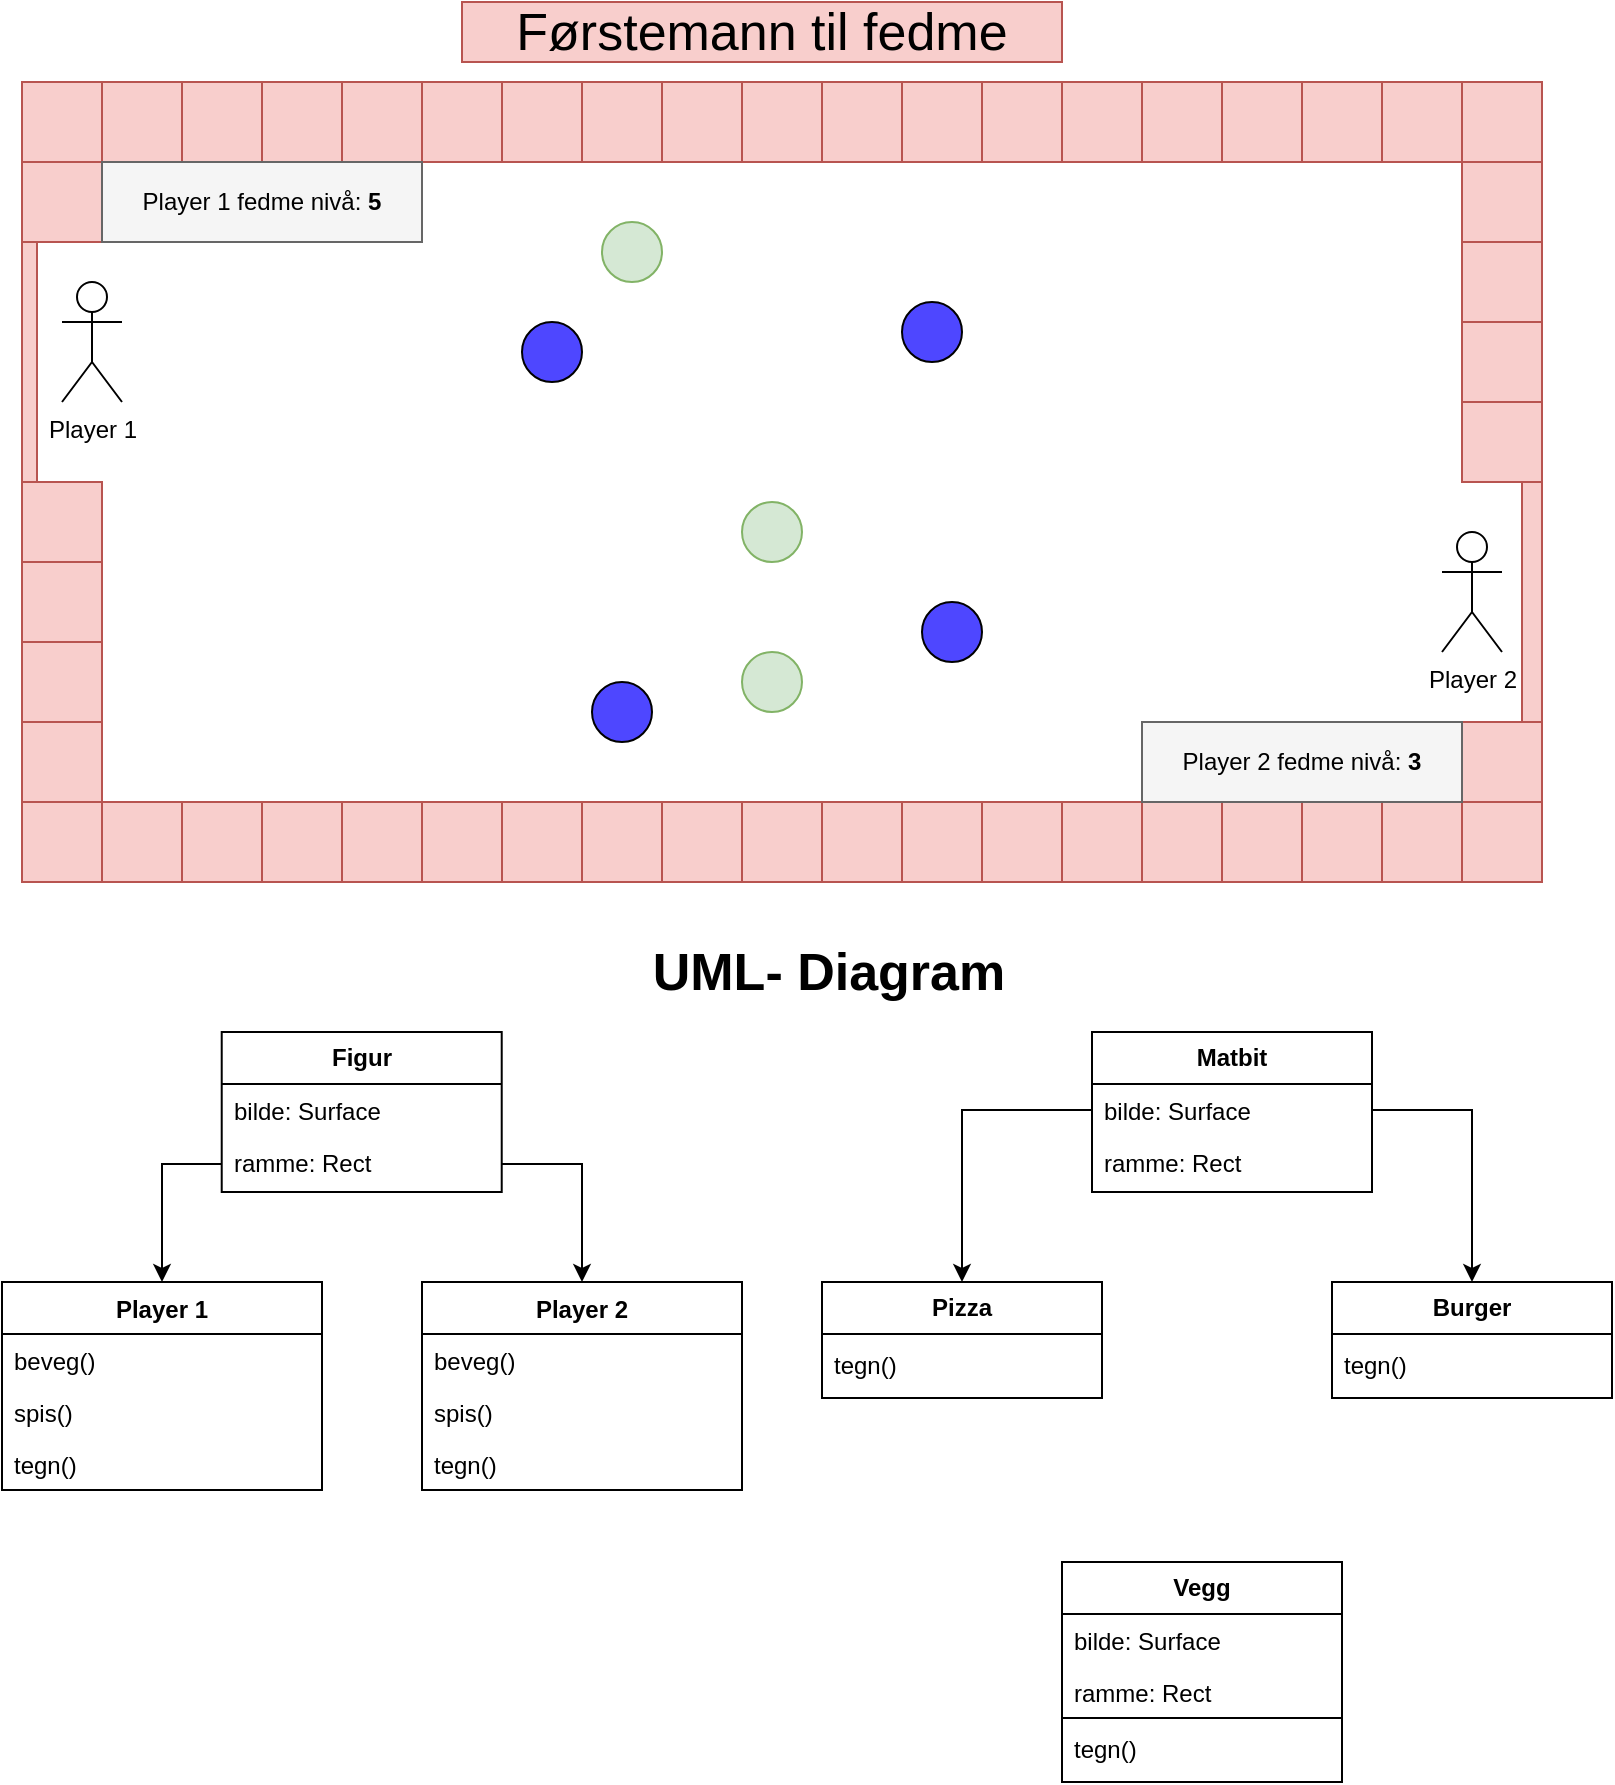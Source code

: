 <mxfile version="22.0.3" type="device">
  <diagram name="Page-1" id="4GWO7RAwrj4VxKoKCA33">
    <mxGraphModel dx="323" dy="205" grid="1" gridSize="10" guides="1" tooltips="1" connect="1" arrows="1" fold="1" page="1" pageScale="1" pageWidth="827" pageHeight="1169" math="0" shadow="0">
      <root>
        <mxCell id="0" />
        <mxCell id="1" parent="0" />
        <mxCell id="hr47-ki-wtxnJZsbOvUU-2" value="" style="rounded=0;whiteSpace=wrap;html=1;" vertex="1" parent="1">
          <mxGeometry x="30" y="110" width="760" height="400" as="geometry" />
        </mxCell>
        <mxCell id="hr47-ki-wtxnJZsbOvUU-7" value="Player 1" style="shape=umlActor;verticalLabelPosition=bottom;verticalAlign=top;html=1;outlineConnect=0;" vertex="1" parent="1">
          <mxGeometry x="50" y="210" width="30" height="60" as="geometry" />
        </mxCell>
        <mxCell id="hr47-ki-wtxnJZsbOvUU-9" value="" style="ellipse;whiteSpace=wrap;html=1;aspect=fixed;fillColor=#4E47FF;" vertex="1" parent="1">
          <mxGeometry x="480" y="370" width="30" height="30" as="geometry" />
        </mxCell>
        <mxCell id="hr47-ki-wtxnJZsbOvUU-11" value="" style="ellipse;whiteSpace=wrap;html=1;aspect=fixed;fillColor=#4E47FF;" vertex="1" parent="1">
          <mxGeometry x="470" y="220" width="30" height="30" as="geometry" />
        </mxCell>
        <mxCell id="hr47-ki-wtxnJZsbOvUU-12" value="" style="ellipse;whiteSpace=wrap;html=1;aspect=fixed;fillColor=#4E47FF;" vertex="1" parent="1">
          <mxGeometry x="315" y="410" width="30" height="30" as="geometry" />
        </mxCell>
        <mxCell id="hr47-ki-wtxnJZsbOvUU-16" value="" style="ellipse;whiteSpace=wrap;html=1;aspect=fixed;fillColor=#4E47FF;" vertex="1" parent="1">
          <mxGeometry x="280" y="230" width="30" height="30" as="geometry" />
        </mxCell>
        <mxCell id="hr47-ki-wtxnJZsbOvUU-19" value="Player 2" style="shape=umlActor;verticalLabelPosition=bottom;verticalAlign=top;html=1;outlineConnect=0;" vertex="1" parent="1">
          <mxGeometry x="740" y="335" width="30" height="60" as="geometry" />
        </mxCell>
        <mxCell id="hr47-ki-wtxnJZsbOvUU-31" value="Player 1" style="swimlane;fontStyle=1;align=center;verticalAlign=top;childLayout=stackLayout;horizontal=1;startSize=26;horizontalStack=0;resizeParent=1;resizeParentMax=0;resizeLast=0;collapsible=1;marginBottom=0;whiteSpace=wrap;html=1;" vertex="1" parent="1">
          <mxGeometry x="20" y="710" width="160" height="104" as="geometry" />
        </mxCell>
        <mxCell id="hr47-ki-wtxnJZsbOvUU-34" value="beveg()" style="text;strokeColor=none;fillColor=none;align=left;verticalAlign=top;spacingLeft=4;spacingRight=4;overflow=hidden;rotatable=0;points=[[0,0.5],[1,0.5]];portConstraint=eastwest;whiteSpace=wrap;html=1;" vertex="1" parent="hr47-ki-wtxnJZsbOvUU-31">
          <mxGeometry y="26" width="160" height="26" as="geometry" />
        </mxCell>
        <mxCell id="hr47-ki-wtxnJZsbOvUU-51" value="spis()" style="text;strokeColor=none;fillColor=none;align=left;verticalAlign=top;spacingLeft=4;spacingRight=4;overflow=hidden;rotatable=0;points=[[0,0.5],[1,0.5]];portConstraint=eastwest;whiteSpace=wrap;html=1;" vertex="1" parent="hr47-ki-wtxnJZsbOvUU-31">
          <mxGeometry y="52" width="160" height="26" as="geometry" />
        </mxCell>
        <mxCell id="hr47-ki-wtxnJZsbOvUU-52" value="tegn()" style="text;strokeColor=none;fillColor=none;align=left;verticalAlign=top;spacingLeft=4;spacingRight=4;overflow=hidden;rotatable=0;points=[[0,0.5],[1,0.5]];portConstraint=eastwest;whiteSpace=wrap;html=1;" vertex="1" parent="hr47-ki-wtxnJZsbOvUU-31">
          <mxGeometry y="78" width="160" height="26" as="geometry" />
        </mxCell>
        <mxCell id="hr47-ki-wtxnJZsbOvUU-53" value="Player 2" style="swimlane;fontStyle=1;align=center;verticalAlign=top;childLayout=stackLayout;horizontal=1;startSize=26;horizontalStack=0;resizeParent=1;resizeParentMax=0;resizeLast=0;collapsible=1;marginBottom=0;whiteSpace=wrap;html=1;" vertex="1" parent="1">
          <mxGeometry x="230" y="710" width="160" height="104" as="geometry" />
        </mxCell>
        <mxCell id="hr47-ki-wtxnJZsbOvUU-57" value="beveg()" style="text;strokeColor=none;fillColor=none;align=left;verticalAlign=top;spacingLeft=4;spacingRight=4;overflow=hidden;rotatable=0;points=[[0,0.5],[1,0.5]];portConstraint=eastwest;whiteSpace=wrap;html=1;" vertex="1" parent="hr47-ki-wtxnJZsbOvUU-53">
          <mxGeometry y="26" width="160" height="26" as="geometry" />
        </mxCell>
        <mxCell id="hr47-ki-wtxnJZsbOvUU-58" value="spis()" style="text;strokeColor=none;fillColor=none;align=left;verticalAlign=top;spacingLeft=4;spacingRight=4;overflow=hidden;rotatable=0;points=[[0,0.5],[1,0.5]];portConstraint=eastwest;whiteSpace=wrap;html=1;" vertex="1" parent="hr47-ki-wtxnJZsbOvUU-53">
          <mxGeometry y="52" width="160" height="26" as="geometry" />
        </mxCell>
        <mxCell id="hr47-ki-wtxnJZsbOvUU-59" value="tegn()" style="text;strokeColor=none;fillColor=none;align=left;verticalAlign=top;spacingLeft=4;spacingRight=4;overflow=hidden;rotatable=0;points=[[0,0.5],[1,0.5]];portConstraint=eastwest;whiteSpace=wrap;html=1;" vertex="1" parent="hr47-ki-wtxnJZsbOvUU-53">
          <mxGeometry y="78" width="160" height="26" as="geometry" />
        </mxCell>
        <mxCell id="hr47-ki-wtxnJZsbOvUU-66" value="&lt;b&gt;Vegg&lt;/b&gt;" style="swimlane;fontStyle=0;childLayout=stackLayout;horizontal=1;startSize=26;fillColor=none;horizontalStack=0;resizeParent=1;resizeParentMax=0;resizeLast=0;collapsible=1;marginBottom=0;whiteSpace=wrap;html=1;" vertex="1" parent="1">
          <mxGeometry x="550" y="850" width="140" height="110" as="geometry" />
        </mxCell>
        <mxCell id="hr47-ki-wtxnJZsbOvUU-67" value="bilde: Surface&amp;nbsp;" style="text;strokeColor=none;fillColor=none;align=left;verticalAlign=top;spacingLeft=4;spacingRight=4;overflow=hidden;rotatable=0;points=[[0,0.5],[1,0.5]];portConstraint=eastwest;whiteSpace=wrap;html=1;" vertex="1" parent="hr47-ki-wtxnJZsbOvUU-66">
          <mxGeometry y="26" width="140" height="26" as="geometry" />
        </mxCell>
        <mxCell id="hr47-ki-wtxnJZsbOvUU-68" value="ramme: Rect&amp;nbsp;" style="text;strokeColor=none;fillColor=none;align=left;verticalAlign=top;spacingLeft=4;spacingRight=4;overflow=hidden;rotatable=0;points=[[0,0.5],[1,0.5]];portConstraint=eastwest;whiteSpace=wrap;html=1;" vertex="1" parent="hr47-ki-wtxnJZsbOvUU-66">
          <mxGeometry y="52" width="140" height="26" as="geometry" />
        </mxCell>
        <mxCell id="hr47-ki-wtxnJZsbOvUU-69" value="tegn()" style="text;strokeColor=default;fillColor=none;align=left;verticalAlign=middle;spacingLeft=4;spacingRight=4;overflow=hidden;rotatable=0;points=[[0,0.5],[1,0.5]];portConstraint=eastwest;whiteSpace=wrap;html=1;" vertex="1" parent="hr47-ki-wtxnJZsbOvUU-66">
          <mxGeometry y="78" width="140" height="32" as="geometry" />
        </mxCell>
        <mxCell id="hr47-ki-wtxnJZsbOvUU-74" value="" style="whiteSpace=wrap;html=1;aspect=fixed;fillColor=#f8cecc;strokeColor=#b85450;" vertex="1" parent="1">
          <mxGeometry x="110" y="110" width="40" height="40" as="geometry" />
        </mxCell>
        <mxCell id="hr47-ki-wtxnJZsbOvUU-76" value="" style="whiteSpace=wrap;html=1;aspect=fixed;fillColor=#f8cecc;strokeColor=#b85450;" vertex="1" parent="1">
          <mxGeometry x="30" y="150" width="40" height="40" as="geometry" />
        </mxCell>
        <mxCell id="hr47-ki-wtxnJZsbOvUU-77" value="" style="whiteSpace=wrap;html=1;aspect=fixed;fillColor=#f8cecc;strokeColor=#b85450;" vertex="1" parent="1">
          <mxGeometry x="30" y="110" width="40" height="40" as="geometry" />
        </mxCell>
        <mxCell id="hr47-ki-wtxnJZsbOvUU-78" value="" style="whiteSpace=wrap;html=1;aspect=fixed;fillColor=#f8cecc;strokeColor=#b85450;" vertex="1" parent="1">
          <mxGeometry x="70" y="110" width="40" height="40" as="geometry" />
        </mxCell>
        <mxCell id="hr47-ki-wtxnJZsbOvUU-79" value="" style="whiteSpace=wrap;html=1;aspect=fixed;fillColor=#f8cecc;strokeColor=#b85450;" vertex="1" parent="1">
          <mxGeometry x="350" y="470" width="40" height="40" as="geometry" />
        </mxCell>
        <mxCell id="hr47-ki-wtxnJZsbOvUU-80" value="" style="whiteSpace=wrap;html=1;aspect=fixed;fillColor=#f8cecc;strokeColor=#b85450;" vertex="1" parent="1">
          <mxGeometry x="310" y="470" width="40" height="40" as="geometry" />
        </mxCell>
        <mxCell id="hr47-ki-wtxnJZsbOvUU-81" value="" style="whiteSpace=wrap;html=1;aspect=fixed;fillColor=#f8cecc;strokeColor=#b85450;" vertex="1" parent="1">
          <mxGeometry x="270" y="470" width="40" height="40" as="geometry" />
        </mxCell>
        <mxCell id="hr47-ki-wtxnJZsbOvUU-82" value="" style="whiteSpace=wrap;html=1;aspect=fixed;fillColor=#f8cecc;strokeColor=#b85450;" vertex="1" parent="1">
          <mxGeometry x="230" y="470" width="40" height="40" as="geometry" />
        </mxCell>
        <mxCell id="hr47-ki-wtxnJZsbOvUU-83" value="" style="whiteSpace=wrap;html=1;aspect=fixed;fillColor=#f8cecc;strokeColor=#b85450;" vertex="1" parent="1">
          <mxGeometry x="190" y="470" width="40" height="40" as="geometry" />
        </mxCell>
        <mxCell id="hr47-ki-wtxnJZsbOvUU-84" value="" style="whiteSpace=wrap;html=1;aspect=fixed;fillColor=#f8cecc;strokeColor=#b85450;" vertex="1" parent="1">
          <mxGeometry x="150" y="470" width="40" height="40" as="geometry" />
        </mxCell>
        <mxCell id="hr47-ki-wtxnJZsbOvUU-85" value="" style="whiteSpace=wrap;html=1;aspect=fixed;fillColor=#f8cecc;strokeColor=#b85450;" vertex="1" parent="1">
          <mxGeometry x="110" y="470" width="40" height="40" as="geometry" />
        </mxCell>
        <mxCell id="hr47-ki-wtxnJZsbOvUU-86" value="" style="whiteSpace=wrap;html=1;aspect=fixed;fillColor=#f8cecc;strokeColor=#b85450;" vertex="1" parent="1">
          <mxGeometry x="70" y="470" width="40" height="40" as="geometry" />
        </mxCell>
        <mxCell id="hr47-ki-wtxnJZsbOvUU-87" value="" style="whiteSpace=wrap;html=1;aspect=fixed;fillColor=#f8cecc;strokeColor=#b85450;" vertex="1" parent="1">
          <mxGeometry x="30" y="430" width="40" height="40" as="geometry" />
        </mxCell>
        <mxCell id="hr47-ki-wtxnJZsbOvUU-88" value="" style="whiteSpace=wrap;html=1;aspect=fixed;fillColor=#f8cecc;strokeColor=#b85450;" vertex="1" parent="1">
          <mxGeometry x="30" y="470" width="40" height="40" as="geometry" />
        </mxCell>
        <mxCell id="hr47-ki-wtxnJZsbOvUU-89" value="" style="whiteSpace=wrap;html=1;aspect=fixed;fillColor=#f8cecc;strokeColor=#b85450;" vertex="1" parent="1">
          <mxGeometry x="30" y="390" width="40" height="40" as="geometry" />
        </mxCell>
        <mxCell id="hr47-ki-wtxnJZsbOvUU-90" value="" style="whiteSpace=wrap;html=1;aspect=fixed;fillColor=#f8cecc;strokeColor=#b85450;" vertex="1" parent="1">
          <mxGeometry x="30" y="350" width="40" height="40" as="geometry" />
        </mxCell>
        <mxCell id="hr47-ki-wtxnJZsbOvUU-91" value="" style="whiteSpace=wrap;html=1;aspect=fixed;fillColor=#f8cecc;strokeColor=#b85450;" vertex="1" parent="1">
          <mxGeometry x="30" y="310" width="40" height="40" as="geometry" />
        </mxCell>
        <mxCell id="hr47-ki-wtxnJZsbOvUU-92" value="" style="whiteSpace=wrap;html=1;aspect=fixed;fillColor=#f8cecc;strokeColor=#b85450;" vertex="1" parent="1">
          <mxGeometry x="190" y="110" width="40" height="40" as="geometry" />
        </mxCell>
        <mxCell id="hr47-ki-wtxnJZsbOvUU-93" value="" style="whiteSpace=wrap;html=1;aspect=fixed;fillColor=#f8cecc;strokeColor=#b85450;" vertex="1" parent="1">
          <mxGeometry x="150" y="110" width="40" height="40" as="geometry" />
        </mxCell>
        <mxCell id="hr47-ki-wtxnJZsbOvUU-94" value="" style="whiteSpace=wrap;html=1;aspect=fixed;fillColor=#f8cecc;strokeColor=#b85450;" vertex="1" parent="1">
          <mxGeometry x="390" y="470" width="40" height="40" as="geometry" />
        </mxCell>
        <mxCell id="hr47-ki-wtxnJZsbOvUU-95" value="" style="whiteSpace=wrap;html=1;aspect=fixed;fillColor=#f8cecc;strokeColor=#b85450;" vertex="1" parent="1">
          <mxGeometry x="750" y="150" width="40" height="40" as="geometry" />
        </mxCell>
        <mxCell id="hr47-ki-wtxnJZsbOvUU-96" value="" style="whiteSpace=wrap;html=1;aspect=fixed;fillColor=#f8cecc;strokeColor=#b85450;" vertex="1" parent="1">
          <mxGeometry x="750" y="430" width="40" height="40" as="geometry" />
        </mxCell>
        <mxCell id="hr47-ki-wtxnJZsbOvUU-97" value="" style="whiteSpace=wrap;html=1;aspect=fixed;fillColor=#f8cecc;strokeColor=#b85450;" vertex="1" parent="1">
          <mxGeometry x="750" y="110" width="40" height="40" as="geometry" />
        </mxCell>
        <mxCell id="hr47-ki-wtxnJZsbOvUU-98" value="" style="whiteSpace=wrap;html=1;aspect=fixed;fillColor=#f8cecc;strokeColor=#b85450;" vertex="1" parent="1">
          <mxGeometry x="230" y="110" width="40" height="40" as="geometry" />
        </mxCell>
        <mxCell id="hr47-ki-wtxnJZsbOvUU-99" value="" style="whiteSpace=wrap;html=1;aspect=fixed;fillColor=#f8cecc;strokeColor=#b85450;" vertex="1" parent="1">
          <mxGeometry x="750" y="470" width="40" height="40" as="geometry" />
        </mxCell>
        <mxCell id="hr47-ki-wtxnJZsbOvUU-100" value="" style="whiteSpace=wrap;html=1;aspect=fixed;fillColor=#f8cecc;strokeColor=#b85450;" vertex="1" parent="1">
          <mxGeometry x="710" y="470" width="40" height="40" as="geometry" />
        </mxCell>
        <mxCell id="hr47-ki-wtxnJZsbOvUU-101" value="" style="whiteSpace=wrap;html=1;aspect=fixed;fillColor=#f8cecc;strokeColor=#b85450;" vertex="1" parent="1">
          <mxGeometry x="670" y="470" width="40" height="40" as="geometry" />
        </mxCell>
        <mxCell id="hr47-ki-wtxnJZsbOvUU-102" value="" style="whiteSpace=wrap;html=1;aspect=fixed;fillColor=#f8cecc;strokeColor=#b85450;" vertex="1" parent="1">
          <mxGeometry x="630" y="470" width="40" height="40" as="geometry" />
        </mxCell>
        <mxCell id="hr47-ki-wtxnJZsbOvUU-103" value="" style="whiteSpace=wrap;html=1;aspect=fixed;fillColor=#f8cecc;strokeColor=#b85450;" vertex="1" parent="1">
          <mxGeometry x="590" y="470" width="40" height="40" as="geometry" />
        </mxCell>
        <mxCell id="hr47-ki-wtxnJZsbOvUU-104" value="" style="whiteSpace=wrap;html=1;aspect=fixed;fillColor=#f8cecc;strokeColor=#b85450;" vertex="1" parent="1">
          <mxGeometry x="550" y="470" width="40" height="40" as="geometry" />
        </mxCell>
        <mxCell id="hr47-ki-wtxnJZsbOvUU-105" value="" style="whiteSpace=wrap;html=1;aspect=fixed;fillColor=#f8cecc;strokeColor=#b85450;" vertex="1" parent="1">
          <mxGeometry x="510" y="470" width="40" height="40" as="geometry" />
        </mxCell>
        <mxCell id="hr47-ki-wtxnJZsbOvUU-106" value="" style="whiteSpace=wrap;html=1;aspect=fixed;fillColor=#f8cecc;strokeColor=#b85450;" vertex="1" parent="1">
          <mxGeometry x="470" y="470" width="40" height="40" as="geometry" />
        </mxCell>
        <mxCell id="hr47-ki-wtxnJZsbOvUU-107" value="" style="whiteSpace=wrap;html=1;aspect=fixed;fillColor=#f8cecc;strokeColor=#b85450;" vertex="1" parent="1">
          <mxGeometry x="430" y="470" width="40" height="40" as="geometry" />
        </mxCell>
        <mxCell id="hr47-ki-wtxnJZsbOvUU-110" value="" style="whiteSpace=wrap;html=1;aspect=fixed;fillColor=#f8cecc;strokeColor=#b85450;" vertex="1" parent="1">
          <mxGeometry x="750" y="190" width="40" height="40" as="geometry" />
        </mxCell>
        <mxCell id="hr47-ki-wtxnJZsbOvUU-111" value="" style="whiteSpace=wrap;html=1;aspect=fixed;fillColor=#f8cecc;strokeColor=#b85450;" vertex="1" parent="1">
          <mxGeometry x="750" y="230" width="40" height="40" as="geometry" />
        </mxCell>
        <mxCell id="hr47-ki-wtxnJZsbOvUU-112" value="" style="whiteSpace=wrap;html=1;aspect=fixed;fillColor=#f8cecc;strokeColor=#b85450;" vertex="1" parent="1">
          <mxGeometry x="750" y="270" width="40" height="40" as="geometry" />
        </mxCell>
        <mxCell id="hr47-ki-wtxnJZsbOvUU-113" value="" style="whiteSpace=wrap;html=1;aspect=fixed;fillColor=#f8cecc;strokeColor=#b85450;" vertex="1" parent="1">
          <mxGeometry x="670" y="110" width="40" height="40" as="geometry" />
        </mxCell>
        <mxCell id="hr47-ki-wtxnJZsbOvUU-114" value="" style="whiteSpace=wrap;html=1;aspect=fixed;fillColor=#f8cecc;strokeColor=#b85450;" vertex="1" parent="1">
          <mxGeometry x="710" y="110" width="40" height="40" as="geometry" />
        </mxCell>
        <mxCell id="hr47-ki-wtxnJZsbOvUU-115" value="" style="whiteSpace=wrap;html=1;aspect=fixed;fillColor=#f8cecc;strokeColor=#b85450;" vertex="1" parent="1">
          <mxGeometry x="510" y="110" width="40" height="40" as="geometry" />
        </mxCell>
        <mxCell id="hr47-ki-wtxnJZsbOvUU-116" value="" style="whiteSpace=wrap;html=1;aspect=fixed;fillColor=#f8cecc;strokeColor=#b85450;" vertex="1" parent="1">
          <mxGeometry x="550" y="110" width="40" height="40" as="geometry" />
        </mxCell>
        <mxCell id="hr47-ki-wtxnJZsbOvUU-117" value="" style="whiteSpace=wrap;html=1;aspect=fixed;fillColor=#f8cecc;strokeColor=#b85450;" vertex="1" parent="1">
          <mxGeometry x="590" y="110" width="40" height="40" as="geometry" />
        </mxCell>
        <mxCell id="hr47-ki-wtxnJZsbOvUU-118" value="" style="whiteSpace=wrap;html=1;aspect=fixed;fillColor=#f8cecc;strokeColor=#b85450;" vertex="1" parent="1">
          <mxGeometry x="630" y="110" width="40" height="40" as="geometry" />
        </mxCell>
        <mxCell id="hr47-ki-wtxnJZsbOvUU-22" value="&lt;font style=&quot;font-size: 26px;&quot;&gt;Førstemann til fedme&lt;/font&gt;" style="text;html=1;strokeColor=#b85450;fillColor=#f8cecc;align=center;verticalAlign=middle;whiteSpace=wrap;rounded=0;" vertex="1" parent="1">
          <mxGeometry x="250" y="70" width="300" height="30" as="geometry" />
        </mxCell>
        <mxCell id="hr47-ki-wtxnJZsbOvUU-119" value="" style="whiteSpace=wrap;html=1;aspect=fixed;fillColor=#f8cecc;strokeColor=#b85450;" vertex="1" parent="1">
          <mxGeometry x="270" y="110" width="40" height="40" as="geometry" />
        </mxCell>
        <mxCell id="hr47-ki-wtxnJZsbOvUU-120" value="" style="whiteSpace=wrap;html=1;aspect=fixed;fillColor=#f8cecc;strokeColor=#b85450;" vertex="1" parent="1">
          <mxGeometry x="310" y="110" width="40" height="40" as="geometry" />
        </mxCell>
        <mxCell id="hr47-ki-wtxnJZsbOvUU-121" value="" style="whiteSpace=wrap;html=1;aspect=fixed;fillColor=#f8cecc;strokeColor=#b85450;" vertex="1" parent="1">
          <mxGeometry x="430" y="110" width="40" height="40" as="geometry" />
        </mxCell>
        <mxCell id="hr47-ki-wtxnJZsbOvUU-122" value="" style="whiteSpace=wrap;html=1;aspect=fixed;fillColor=#f8cecc;strokeColor=#b85450;" vertex="1" parent="1">
          <mxGeometry x="390" y="110" width="40" height="40" as="geometry" />
        </mxCell>
        <mxCell id="hr47-ki-wtxnJZsbOvUU-123" value="" style="whiteSpace=wrap;html=1;aspect=fixed;fillColor=#f8cecc;strokeColor=#b85450;" vertex="1" parent="1">
          <mxGeometry x="350" y="110" width="40" height="40" as="geometry" />
        </mxCell>
        <mxCell id="hr47-ki-wtxnJZsbOvUU-124" value="" style="whiteSpace=wrap;html=1;aspect=fixed;fillColor=#f8cecc;strokeColor=#b85450;" vertex="1" parent="1">
          <mxGeometry x="470" y="110" width="40" height="40" as="geometry" />
        </mxCell>
        <mxCell id="hr47-ki-wtxnJZsbOvUU-125" value="" style="ellipse;whiteSpace=wrap;html=1;aspect=fixed;fillColor=#d5e8d4;strokeColor=#82b366;" vertex="1" parent="1">
          <mxGeometry x="390" y="395" width="30" height="30" as="geometry" />
        </mxCell>
        <mxCell id="hr47-ki-wtxnJZsbOvUU-131" value="" style="ellipse;whiteSpace=wrap;html=1;aspect=fixed;fillColor=#d5e8d4;strokeColor=#82b366;" vertex="1" parent="1">
          <mxGeometry x="320" y="180" width="30" height="30" as="geometry" />
        </mxCell>
        <mxCell id="hr47-ki-wtxnJZsbOvUU-132" value="" style="ellipse;whiteSpace=wrap;html=1;aspect=fixed;fillColor=#d5e8d4;strokeColor=#82b366;" vertex="1" parent="1">
          <mxGeometry x="390" y="320" width="30" height="30" as="geometry" />
        </mxCell>
        <mxCell id="hr47-ki-wtxnJZsbOvUU-141" value="" style="rounded=0;whiteSpace=wrap;html=1;fillColor=#f8cecc;strokeColor=#b85450;rotation=90;" vertex="1" parent="1">
          <mxGeometry x="725" y="365" width="120" height="10" as="geometry" />
        </mxCell>
        <mxCell id="hr47-ki-wtxnJZsbOvUU-144" value="" style="rounded=0;whiteSpace=wrap;html=1;fillColor=#f8cecc;strokeColor=#b85450;rotation=90;" vertex="1" parent="1">
          <mxGeometry x="-26.25" y="246.25" width="120" height="7.5" as="geometry" />
        </mxCell>
        <mxCell id="hr47-ki-wtxnJZsbOvUU-148" value="" style="rounded=0;whiteSpace=wrap;html=1;fillColor=#f5f5f5;fontColor=#333333;strokeColor=#666666;" vertex="1" parent="1">
          <mxGeometry x="70" y="150" width="160" height="40" as="geometry" />
        </mxCell>
        <mxCell id="hr47-ki-wtxnJZsbOvUU-149" value="Player 1 fedme nivå: &lt;b&gt;5&lt;/b&gt;" style="text;html=1;strokeColor=none;fillColor=none;align=center;verticalAlign=middle;whiteSpace=wrap;rounded=0;" vertex="1" parent="1">
          <mxGeometry x="70" y="155" width="160" height="30" as="geometry" />
        </mxCell>
        <mxCell id="hr47-ki-wtxnJZsbOvUU-151" value="" style="rounded=0;whiteSpace=wrap;html=1;fillColor=#f5f5f5;fontColor=#333333;strokeColor=#666666;" vertex="1" parent="1">
          <mxGeometry x="590" y="430" width="160" height="40" as="geometry" />
        </mxCell>
        <mxCell id="hr47-ki-wtxnJZsbOvUU-150" value="Player 2 fedme nivå: &lt;b&gt;3&lt;/b&gt;" style="text;html=1;strokeColor=none;fillColor=none;align=center;verticalAlign=middle;whiteSpace=wrap;rounded=0;" vertex="1" parent="1">
          <mxGeometry x="590" y="435" width="160" height="30" as="geometry" />
        </mxCell>
        <mxCell id="hr47-ki-wtxnJZsbOvUU-165" value="&lt;b&gt;Figur&lt;/b&gt;" style="swimlane;fontStyle=0;childLayout=stackLayout;horizontal=1;startSize=26;fillColor=none;horizontalStack=0;resizeParent=1;resizeParentMax=0;resizeLast=0;collapsible=1;marginBottom=0;whiteSpace=wrap;html=1;" vertex="1" parent="1">
          <mxGeometry x="129.86" y="585" width="140" height="80" as="geometry" />
        </mxCell>
        <mxCell id="hr47-ki-wtxnJZsbOvUU-166" value="bilde: Surface" style="text;strokeColor=none;fillColor=none;align=left;verticalAlign=top;spacingLeft=4;spacingRight=4;overflow=hidden;rotatable=0;points=[[0,0.5],[1,0.5]];portConstraint=eastwest;whiteSpace=wrap;html=1;" vertex="1" parent="hr47-ki-wtxnJZsbOvUU-165">
          <mxGeometry y="26" width="140" height="26" as="geometry" />
        </mxCell>
        <mxCell id="hr47-ki-wtxnJZsbOvUU-167" value="ramme: Rect&amp;nbsp;" style="text;strokeColor=none;fillColor=none;align=left;verticalAlign=top;spacingLeft=4;spacingRight=4;overflow=hidden;rotatable=0;points=[[0,0.5],[1,0.5]];portConstraint=eastwest;whiteSpace=wrap;html=1;" vertex="1" parent="hr47-ki-wtxnJZsbOvUU-165">
          <mxGeometry y="52" width="140" height="28" as="geometry" />
        </mxCell>
        <mxCell id="hr47-ki-wtxnJZsbOvUU-171" style="edgeStyle=orthogonalEdgeStyle;rounded=0;orthogonalLoop=1;jettySize=auto;html=1;entryX=0.5;entryY=0;entryDx=0;entryDy=0;" edge="1" parent="1" source="hr47-ki-wtxnJZsbOvUU-167" target="hr47-ki-wtxnJZsbOvUU-31">
          <mxGeometry relative="1" as="geometry">
            <mxPoint x="99.908" y="705" as="targetPoint" />
          </mxGeometry>
        </mxCell>
        <mxCell id="hr47-ki-wtxnJZsbOvUU-172" style="edgeStyle=orthogonalEdgeStyle;rounded=0;orthogonalLoop=1;jettySize=auto;html=1;entryX=0.5;entryY=0;entryDx=0;entryDy=0;" edge="1" parent="1" source="hr47-ki-wtxnJZsbOvUU-167" target="hr47-ki-wtxnJZsbOvUU-53">
          <mxGeometry relative="1" as="geometry">
            <mxPoint x="309.94" y="705" as="targetPoint" />
          </mxGeometry>
        </mxCell>
        <mxCell id="hr47-ki-wtxnJZsbOvUU-173" value="&lt;b&gt;Matbit&lt;/b&gt;" style="swimlane;fontStyle=0;childLayout=stackLayout;horizontal=1;startSize=26;fillColor=none;horizontalStack=0;resizeParent=1;resizeParentMax=0;resizeLast=0;collapsible=1;marginBottom=0;whiteSpace=wrap;html=1;" vertex="1" parent="1">
          <mxGeometry x="565" y="585" width="140" height="80" as="geometry" />
        </mxCell>
        <mxCell id="hr47-ki-wtxnJZsbOvUU-174" value="bilde: Surface" style="text;strokeColor=none;fillColor=none;align=left;verticalAlign=top;spacingLeft=4;spacingRight=4;overflow=hidden;rotatable=0;points=[[0,0.5],[1,0.5]];portConstraint=eastwest;whiteSpace=wrap;html=1;" vertex="1" parent="hr47-ki-wtxnJZsbOvUU-173">
          <mxGeometry y="26" width="140" height="26" as="geometry" />
        </mxCell>
        <mxCell id="hr47-ki-wtxnJZsbOvUU-175" value="ramme: Rect&amp;nbsp;" style="text;strokeColor=none;fillColor=none;align=left;verticalAlign=top;spacingLeft=4;spacingRight=4;overflow=hidden;rotatable=0;points=[[0,0.5],[1,0.5]];portConstraint=eastwest;whiteSpace=wrap;html=1;" vertex="1" parent="hr47-ki-wtxnJZsbOvUU-173">
          <mxGeometry y="52" width="140" height="28" as="geometry" />
        </mxCell>
        <mxCell id="hr47-ki-wtxnJZsbOvUU-176" value="&lt;b&gt;Pizza&lt;/b&gt;" style="swimlane;fontStyle=0;childLayout=stackLayout;horizontal=1;startSize=26;fillColor=none;horizontalStack=0;resizeParent=1;resizeParentMax=0;resizeLast=0;collapsible=1;marginBottom=0;whiteSpace=wrap;html=1;" vertex="1" parent="1">
          <mxGeometry x="430" y="710" width="140" height="58" as="geometry" />
        </mxCell>
        <mxCell id="hr47-ki-wtxnJZsbOvUU-179" value="tegn()" style="text;strokeColor=default;fillColor=none;align=left;verticalAlign=middle;spacingLeft=4;spacingRight=4;overflow=hidden;rotatable=0;points=[[0,0.5],[1,0.5]];portConstraint=eastwest;whiteSpace=wrap;html=1;" vertex="1" parent="hr47-ki-wtxnJZsbOvUU-176">
          <mxGeometry y="26" width="140" height="32" as="geometry" />
        </mxCell>
        <mxCell id="hr47-ki-wtxnJZsbOvUU-180" value="&lt;b&gt;Burger&lt;/b&gt;" style="swimlane;fontStyle=0;childLayout=stackLayout;horizontal=1;startSize=26;fillColor=none;horizontalStack=0;resizeParent=1;resizeParentMax=0;resizeLast=0;collapsible=1;marginBottom=0;whiteSpace=wrap;html=1;" vertex="1" parent="1">
          <mxGeometry x="685" y="710" width="140" height="58" as="geometry" />
        </mxCell>
        <mxCell id="hr47-ki-wtxnJZsbOvUU-183" value="tegn()" style="text;strokeColor=default;fillColor=none;align=left;verticalAlign=middle;spacingLeft=4;spacingRight=4;overflow=hidden;rotatable=0;points=[[0,0.5],[1,0.5]];portConstraint=eastwest;whiteSpace=wrap;html=1;" vertex="1" parent="hr47-ki-wtxnJZsbOvUU-180">
          <mxGeometry y="26" width="140" height="32" as="geometry" />
        </mxCell>
        <mxCell id="hr47-ki-wtxnJZsbOvUU-184" style="edgeStyle=orthogonalEdgeStyle;rounded=0;orthogonalLoop=1;jettySize=auto;html=1;entryX=0.5;entryY=0;entryDx=0;entryDy=0;" edge="1" parent="1" source="hr47-ki-wtxnJZsbOvUU-174" target="hr47-ki-wtxnJZsbOvUU-176">
          <mxGeometry relative="1" as="geometry" />
        </mxCell>
        <mxCell id="hr47-ki-wtxnJZsbOvUU-185" style="edgeStyle=orthogonalEdgeStyle;rounded=0;orthogonalLoop=1;jettySize=auto;html=1;entryX=0.5;entryY=0;entryDx=0;entryDy=0;" edge="1" parent="1" source="hr47-ki-wtxnJZsbOvUU-174" target="hr47-ki-wtxnJZsbOvUU-180">
          <mxGeometry relative="1" as="geometry">
            <mxPoint x="750" y="689" as="targetPoint" />
          </mxGeometry>
        </mxCell>
        <mxCell id="hr47-ki-wtxnJZsbOvUU-186" value="&lt;font style=&quot;font-size: 26px;&quot;&gt;UML- Diagram&lt;/font&gt;" style="text;align=center;fontStyle=1;verticalAlign=middle;spacingLeft=3;spacingRight=3;strokeColor=none;rotatable=0;points=[[0,0.5],[1,0.5]];portConstraint=eastwest;html=1;" vertex="1" parent="1">
          <mxGeometry x="345" y="520" width="176" height="70" as="geometry" />
        </mxCell>
      </root>
    </mxGraphModel>
  </diagram>
</mxfile>
